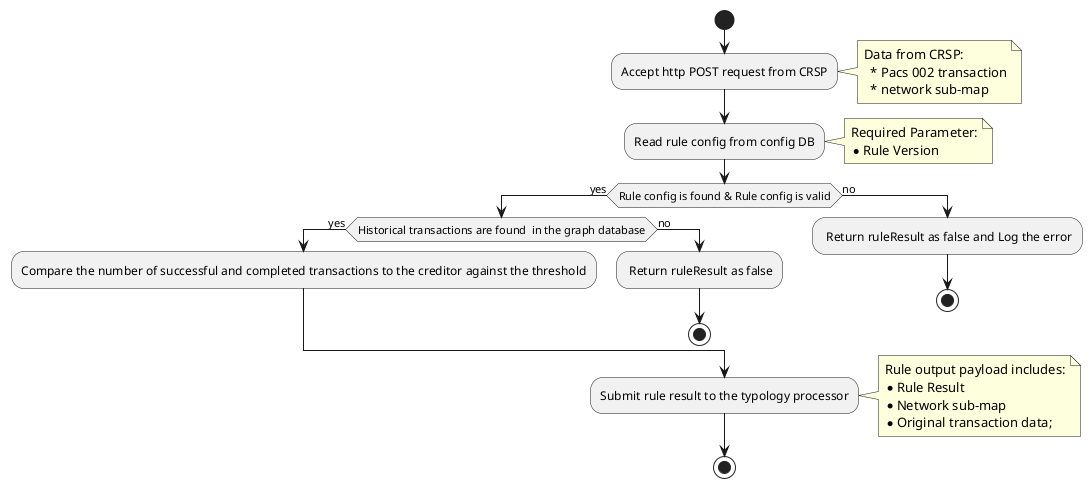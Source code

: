 @startuml
start
:Accept http POST request from CRSP;
 note right
          Data from CRSP:
            * Pacs 002 transaction
            * network sub-map
        end note
:Read rule config from config DB;
 note right
            Required Parameter:
            * Rule Version
        end note
if (Rule config is found & Rule config is valid) then (yes)
  if (Historical transactions are found  in the graph database) then (yes)
   :Compare the number of successful and completed transactions to the creditor against the threshold;
  else (no)
   : Return ruleResult as false;
   stop
  endif
else (no)
  : Return ruleResult as false and Log the error;
  stop
endif
:Submit rule result to the typology processor;
note right
    Rule output payload includes:
    * Rule Result
    * Network sub-map
    * Original transaction data;
end note
stop
@enduml
